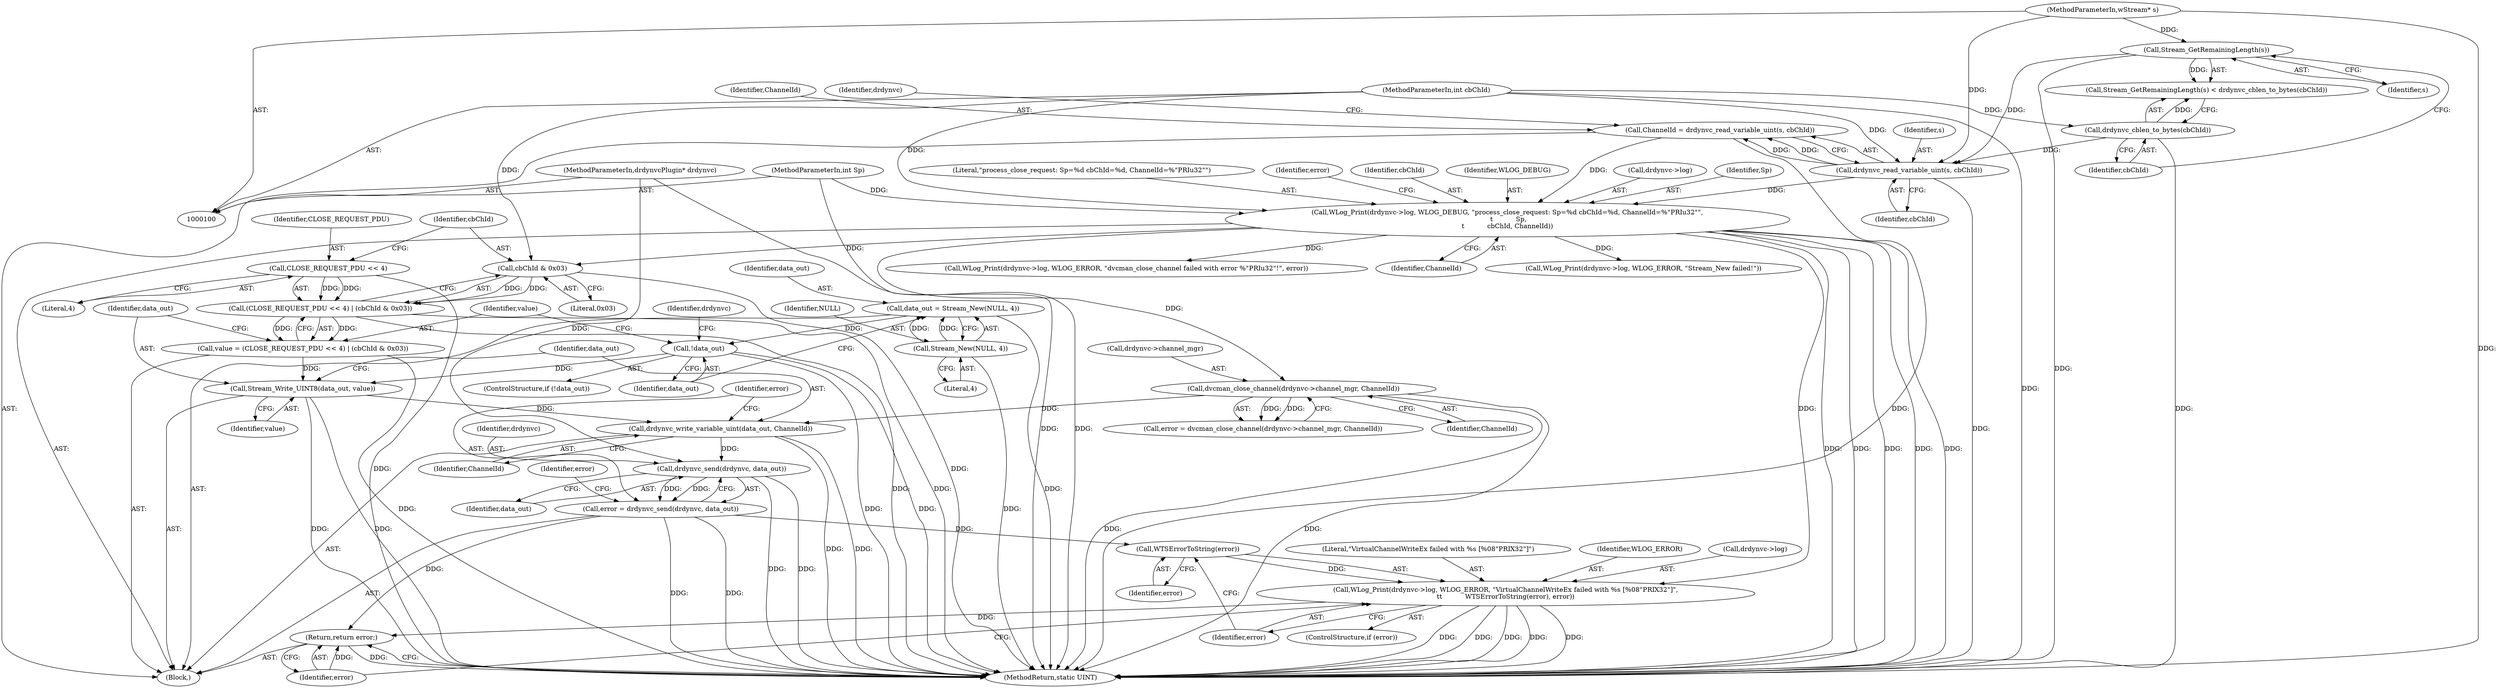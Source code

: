 digraph "0_FreeRDP_baee520e3dd9be6511c45a14c5f5e77784de1471_1@API" {
"1000184" [label="(Call,drdynvc_send(drdynvc, data_out))"];
"1000101" [label="(MethodParameterIn,drdynvcPlugin* drdynvc)"];
"1000179" [label="(Call,drdynvc_write_variable_uint(data_out, ChannelId))"];
"1000176" [label="(Call,Stream_Write_UINT8(data_out, value))"];
"1000156" [label="(Call,!data_out)"];
"1000150" [label="(Call,data_out = Stream_New(NULL, 4))"];
"1000152" [label="(Call,Stream_New(NULL, 4))"];
"1000167" [label="(Call,value = (CLOSE_REQUEST_PDU << 4) | (cbChId & 0x03))"];
"1000169" [label="(Call,(CLOSE_REQUEST_PDU << 4) | (cbChId & 0x03))"];
"1000170" [label="(Call,CLOSE_REQUEST_PDU << 4)"];
"1000173" [label="(Call,cbChId & 0x03)"];
"1000123" [label="(Call,WLog_Print(drdynvc->log, WLOG_DEBUG, \"process_close_request: Sp=%d cbChId=%d, ChannelId=%\"PRIu32\"\",\n \t           Sp,\n\t           cbChId, ChannelId))"];
"1000102" [label="(MethodParameterIn,int Sp)"];
"1000120" [label="(Call,drdynvc_read_variable_uint(s, cbChId))"];
"1000112" [label="(Call,Stream_GetRemainingLength(s))"];
"1000104" [label="(MethodParameterIn,wStream* s)"];
"1000114" [label="(Call,drdynvc_cblen_to_bytes(cbChId))"];
"1000103" [label="(MethodParameterIn,int cbChId)"];
"1000118" [label="(Call,ChannelId = drdynvc_read_variable_uint(s, cbChId))"];
"1000135" [label="(Call,dvcman_close_channel(drdynvc->channel_mgr, ChannelId))"];
"1000182" [label="(Call,error = drdynvc_send(drdynvc, data_out))"];
"1000195" [label="(Call,WTSErrorToString(error))"];
"1000189" [label="(Call,WLog_Print(drdynvc->log, WLOG_ERROR, \"VirtualChannelWriteEx failed with %s [%08\"PRIX32\"]\",\n\t\t           WTSErrorToString(error), error))"];
"1000198" [label="(Return,return error;)"];
"1000130" [label="(Identifier,cbChId)"];
"1000189" [label="(Call,WLog_Print(drdynvc->log, WLOG_ERROR, \"VirtualChannelWriteEx failed with %s [%08\"PRIX32\"]\",\n\t\t           WTSErrorToString(error), error))"];
"1000184" [label="(Call,drdynvc_send(drdynvc, data_out))"];
"1000111" [label="(Call,Stream_GetRemainingLength(s) < drdynvc_cblen_to_bytes(cbChId))"];
"1000125" [label="(Identifier,drdynvc)"];
"1000102" [label="(MethodParameterIn,int Sp)"];
"1000182" [label="(Call,error = drdynvc_send(drdynvc, data_out))"];
"1000101" [label="(MethodParameterIn,drdynvcPlugin* drdynvc)"];
"1000179" [label="(Call,drdynvc_write_variable_uint(data_out, ChannelId))"];
"1000170" [label="(Call,CLOSE_REQUEST_PDU << 4)"];
"1000199" [label="(Identifier,error)"];
"1000151" [label="(Identifier,data_out)"];
"1000157" [label="(Identifier,data_out)"];
"1000114" [label="(Call,drdynvc_cblen_to_bytes(cbChId))"];
"1000197" [label="(Identifier,error)"];
"1000136" [label="(Call,drdynvc->channel_mgr)"];
"1000167" [label="(Call,value = (CLOSE_REQUEST_PDU << 4) | (cbChId & 0x03))"];
"1000120" [label="(Call,drdynvc_read_variable_uint(s, cbChId))"];
"1000115" [label="(Identifier,cbChId)"];
"1000180" [label="(Identifier,data_out)"];
"1000194" [label="(Literal,\"VirtualChannelWriteEx failed with %s [%08\"PRIX32\"]\")"];
"1000196" [label="(Identifier,error)"];
"1000127" [label="(Identifier,WLOG_DEBUG)"];
"1000174" [label="(Identifier,cbChId)"];
"1000119" [label="(Identifier,ChannelId)"];
"1000124" [label="(Call,drdynvc->log)"];
"1000133" [label="(Call,error = dvcman_close_channel(drdynvc->channel_mgr, ChannelId))"];
"1000178" [label="(Identifier,value)"];
"1000118" [label="(Call,ChannelId = drdynvc_read_variable_uint(s, cbChId))"];
"1000141" [label="(Call,WLog_Print(drdynvc->log, WLOG_ERROR, \"dvcman_close_channel failed with error %\"PRIu32\"!\", error))"];
"1000113" [label="(Identifier,s)"];
"1000135" [label="(Call,dvcman_close_channel(drdynvc->channel_mgr, ChannelId))"];
"1000193" [label="(Identifier,WLOG_ERROR)"];
"1000173" [label="(Call,cbChId & 0x03)"];
"1000123" [label="(Call,WLog_Print(drdynvc->log, WLOG_DEBUG, \"process_close_request: Sp=%d cbChId=%d, ChannelId=%\"PRIu32\"\",\n \t           Sp,\n\t           cbChId, ChannelId))"];
"1000129" [label="(Identifier,Sp)"];
"1000190" [label="(Call,drdynvc->log)"];
"1000186" [label="(Identifier,data_out)"];
"1000176" [label="(Call,Stream_Write_UINT8(data_out, value))"];
"1000156" [label="(Call,!data_out)"];
"1000168" [label="(Identifier,value)"];
"1000150" [label="(Call,data_out = Stream_New(NULL, 4))"];
"1000152" [label="(Call,Stream_New(NULL, 4))"];
"1000131" [label="(Identifier,ChannelId)"];
"1000187" [label="(ControlStructure,if (error))"];
"1000112" [label="(Call,Stream_GetRemainingLength(s))"];
"1000200" [label="(MethodReturn,static UINT)"];
"1000159" [label="(Call,WLog_Print(drdynvc->log, WLOG_ERROR, \"Stream_New failed!\"))"];
"1000128" [label="(Literal,\"process_close_request: Sp=%d cbChId=%d, ChannelId=%\"PRIu32\"\")"];
"1000175" [label="(Literal,0x03)"];
"1000172" [label="(Literal,4)"];
"1000198" [label="(Return,return error;)"];
"1000161" [label="(Identifier,drdynvc)"];
"1000183" [label="(Identifier,error)"];
"1000195" [label="(Call,WTSErrorToString(error))"];
"1000185" [label="(Identifier,drdynvc)"];
"1000181" [label="(Identifier,ChannelId)"];
"1000134" [label="(Identifier,error)"];
"1000177" [label="(Identifier,data_out)"];
"1000155" [label="(ControlStructure,if (!data_out))"];
"1000171" [label="(Identifier,CLOSE_REQUEST_PDU)"];
"1000169" [label="(Call,(CLOSE_REQUEST_PDU << 4) | (cbChId & 0x03))"];
"1000154" [label="(Literal,4)"];
"1000103" [label="(MethodParameterIn,int cbChId)"];
"1000122" [label="(Identifier,cbChId)"];
"1000139" [label="(Identifier,ChannelId)"];
"1000104" [label="(MethodParameterIn,wStream* s)"];
"1000153" [label="(Identifier,NULL)"];
"1000105" [label="(Block,)"];
"1000121" [label="(Identifier,s)"];
"1000188" [label="(Identifier,error)"];
"1000184" -> "1000182"  [label="AST: "];
"1000184" -> "1000186"  [label="CFG: "];
"1000185" -> "1000184"  [label="AST: "];
"1000186" -> "1000184"  [label="AST: "];
"1000182" -> "1000184"  [label="CFG: "];
"1000184" -> "1000200"  [label="DDG: "];
"1000184" -> "1000200"  [label="DDG: "];
"1000184" -> "1000182"  [label="DDG: "];
"1000184" -> "1000182"  [label="DDG: "];
"1000101" -> "1000184"  [label="DDG: "];
"1000179" -> "1000184"  [label="DDG: "];
"1000101" -> "1000100"  [label="AST: "];
"1000101" -> "1000200"  [label="DDG: "];
"1000179" -> "1000105"  [label="AST: "];
"1000179" -> "1000181"  [label="CFG: "];
"1000180" -> "1000179"  [label="AST: "];
"1000181" -> "1000179"  [label="AST: "];
"1000183" -> "1000179"  [label="CFG: "];
"1000179" -> "1000200"  [label="DDG: "];
"1000179" -> "1000200"  [label="DDG: "];
"1000176" -> "1000179"  [label="DDG: "];
"1000135" -> "1000179"  [label="DDG: "];
"1000176" -> "1000105"  [label="AST: "];
"1000176" -> "1000178"  [label="CFG: "];
"1000177" -> "1000176"  [label="AST: "];
"1000178" -> "1000176"  [label="AST: "];
"1000180" -> "1000176"  [label="CFG: "];
"1000176" -> "1000200"  [label="DDG: "];
"1000176" -> "1000200"  [label="DDG: "];
"1000156" -> "1000176"  [label="DDG: "];
"1000167" -> "1000176"  [label="DDG: "];
"1000156" -> "1000155"  [label="AST: "];
"1000156" -> "1000157"  [label="CFG: "];
"1000157" -> "1000156"  [label="AST: "];
"1000161" -> "1000156"  [label="CFG: "];
"1000168" -> "1000156"  [label="CFG: "];
"1000156" -> "1000200"  [label="DDG: "];
"1000156" -> "1000200"  [label="DDG: "];
"1000150" -> "1000156"  [label="DDG: "];
"1000150" -> "1000105"  [label="AST: "];
"1000150" -> "1000152"  [label="CFG: "];
"1000151" -> "1000150"  [label="AST: "];
"1000152" -> "1000150"  [label="AST: "];
"1000157" -> "1000150"  [label="CFG: "];
"1000150" -> "1000200"  [label="DDG: "];
"1000152" -> "1000150"  [label="DDG: "];
"1000152" -> "1000150"  [label="DDG: "];
"1000152" -> "1000154"  [label="CFG: "];
"1000153" -> "1000152"  [label="AST: "];
"1000154" -> "1000152"  [label="AST: "];
"1000152" -> "1000200"  [label="DDG: "];
"1000167" -> "1000105"  [label="AST: "];
"1000167" -> "1000169"  [label="CFG: "];
"1000168" -> "1000167"  [label="AST: "];
"1000169" -> "1000167"  [label="AST: "];
"1000177" -> "1000167"  [label="CFG: "];
"1000167" -> "1000200"  [label="DDG: "];
"1000169" -> "1000167"  [label="DDG: "];
"1000169" -> "1000167"  [label="DDG: "];
"1000169" -> "1000173"  [label="CFG: "];
"1000170" -> "1000169"  [label="AST: "];
"1000173" -> "1000169"  [label="AST: "];
"1000169" -> "1000200"  [label="DDG: "];
"1000169" -> "1000200"  [label="DDG: "];
"1000170" -> "1000169"  [label="DDG: "];
"1000170" -> "1000169"  [label="DDG: "];
"1000173" -> "1000169"  [label="DDG: "];
"1000173" -> "1000169"  [label="DDG: "];
"1000170" -> "1000172"  [label="CFG: "];
"1000171" -> "1000170"  [label="AST: "];
"1000172" -> "1000170"  [label="AST: "];
"1000174" -> "1000170"  [label="CFG: "];
"1000170" -> "1000200"  [label="DDG: "];
"1000173" -> "1000175"  [label="CFG: "];
"1000174" -> "1000173"  [label="AST: "];
"1000175" -> "1000173"  [label="AST: "];
"1000173" -> "1000200"  [label="DDG: "];
"1000123" -> "1000173"  [label="DDG: "];
"1000103" -> "1000173"  [label="DDG: "];
"1000123" -> "1000105"  [label="AST: "];
"1000123" -> "1000131"  [label="CFG: "];
"1000124" -> "1000123"  [label="AST: "];
"1000127" -> "1000123"  [label="AST: "];
"1000128" -> "1000123"  [label="AST: "];
"1000129" -> "1000123"  [label="AST: "];
"1000130" -> "1000123"  [label="AST: "];
"1000131" -> "1000123"  [label="AST: "];
"1000134" -> "1000123"  [label="CFG: "];
"1000123" -> "1000200"  [label="DDG: "];
"1000123" -> "1000200"  [label="DDG: "];
"1000123" -> "1000200"  [label="DDG: "];
"1000123" -> "1000200"  [label="DDG: "];
"1000123" -> "1000200"  [label="DDG: "];
"1000102" -> "1000123"  [label="DDG: "];
"1000120" -> "1000123"  [label="DDG: "];
"1000103" -> "1000123"  [label="DDG: "];
"1000118" -> "1000123"  [label="DDG: "];
"1000123" -> "1000135"  [label="DDG: "];
"1000123" -> "1000141"  [label="DDG: "];
"1000123" -> "1000159"  [label="DDG: "];
"1000123" -> "1000189"  [label="DDG: "];
"1000102" -> "1000100"  [label="AST: "];
"1000102" -> "1000200"  [label="DDG: "];
"1000120" -> "1000118"  [label="AST: "];
"1000120" -> "1000122"  [label="CFG: "];
"1000121" -> "1000120"  [label="AST: "];
"1000122" -> "1000120"  [label="AST: "];
"1000118" -> "1000120"  [label="CFG: "];
"1000120" -> "1000200"  [label="DDG: "];
"1000120" -> "1000118"  [label="DDG: "];
"1000120" -> "1000118"  [label="DDG: "];
"1000112" -> "1000120"  [label="DDG: "];
"1000104" -> "1000120"  [label="DDG: "];
"1000114" -> "1000120"  [label="DDG: "];
"1000103" -> "1000120"  [label="DDG: "];
"1000112" -> "1000111"  [label="AST: "];
"1000112" -> "1000113"  [label="CFG: "];
"1000113" -> "1000112"  [label="AST: "];
"1000115" -> "1000112"  [label="CFG: "];
"1000112" -> "1000200"  [label="DDG: "];
"1000112" -> "1000111"  [label="DDG: "];
"1000104" -> "1000112"  [label="DDG: "];
"1000104" -> "1000100"  [label="AST: "];
"1000104" -> "1000200"  [label="DDG: "];
"1000114" -> "1000111"  [label="AST: "];
"1000114" -> "1000115"  [label="CFG: "];
"1000115" -> "1000114"  [label="AST: "];
"1000111" -> "1000114"  [label="CFG: "];
"1000114" -> "1000200"  [label="DDG: "];
"1000114" -> "1000111"  [label="DDG: "];
"1000103" -> "1000114"  [label="DDG: "];
"1000103" -> "1000100"  [label="AST: "];
"1000103" -> "1000200"  [label="DDG: "];
"1000118" -> "1000105"  [label="AST: "];
"1000119" -> "1000118"  [label="AST: "];
"1000125" -> "1000118"  [label="CFG: "];
"1000118" -> "1000200"  [label="DDG: "];
"1000135" -> "1000133"  [label="AST: "];
"1000135" -> "1000139"  [label="CFG: "];
"1000136" -> "1000135"  [label="AST: "];
"1000139" -> "1000135"  [label="AST: "];
"1000133" -> "1000135"  [label="CFG: "];
"1000135" -> "1000200"  [label="DDG: "];
"1000135" -> "1000200"  [label="DDG: "];
"1000135" -> "1000133"  [label="DDG: "];
"1000135" -> "1000133"  [label="DDG: "];
"1000182" -> "1000105"  [label="AST: "];
"1000183" -> "1000182"  [label="AST: "];
"1000188" -> "1000182"  [label="CFG: "];
"1000182" -> "1000200"  [label="DDG: "];
"1000182" -> "1000200"  [label="DDG: "];
"1000182" -> "1000195"  [label="DDG: "];
"1000182" -> "1000198"  [label="DDG: "];
"1000195" -> "1000189"  [label="AST: "];
"1000195" -> "1000196"  [label="CFG: "];
"1000196" -> "1000195"  [label="AST: "];
"1000197" -> "1000195"  [label="CFG: "];
"1000195" -> "1000189"  [label="DDG: "];
"1000189" -> "1000187"  [label="AST: "];
"1000189" -> "1000197"  [label="CFG: "];
"1000190" -> "1000189"  [label="AST: "];
"1000193" -> "1000189"  [label="AST: "];
"1000194" -> "1000189"  [label="AST: "];
"1000197" -> "1000189"  [label="AST: "];
"1000199" -> "1000189"  [label="CFG: "];
"1000189" -> "1000200"  [label="DDG: "];
"1000189" -> "1000200"  [label="DDG: "];
"1000189" -> "1000200"  [label="DDG: "];
"1000189" -> "1000200"  [label="DDG: "];
"1000189" -> "1000200"  [label="DDG: "];
"1000189" -> "1000198"  [label="DDG: "];
"1000198" -> "1000105"  [label="AST: "];
"1000198" -> "1000199"  [label="CFG: "];
"1000199" -> "1000198"  [label="AST: "];
"1000200" -> "1000198"  [label="CFG: "];
"1000198" -> "1000200"  [label="DDG: "];
"1000199" -> "1000198"  [label="DDG: "];
}
